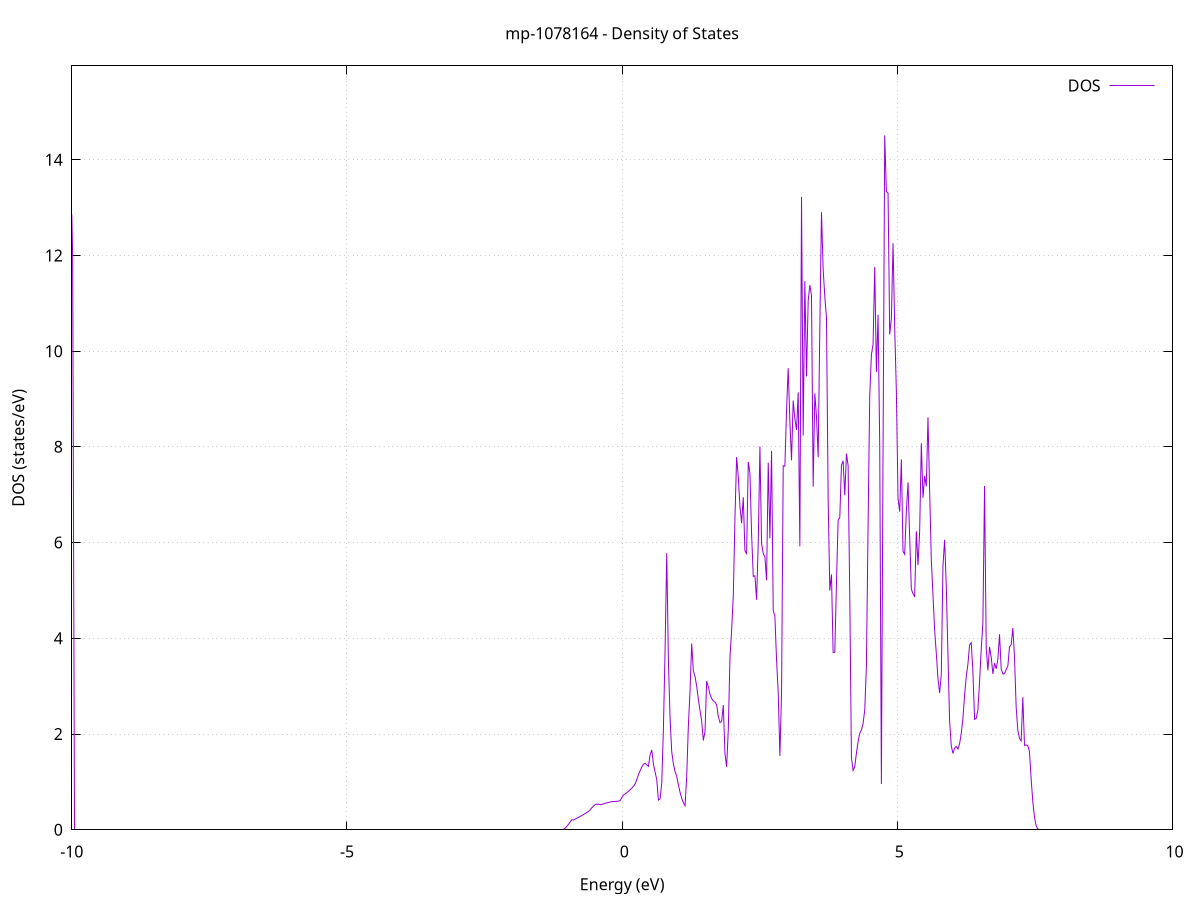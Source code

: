 set title 'mp-1078164 - Density of States'
set xlabel 'Energy (eV)'
set ylabel 'DOS (states/eV)'
set grid
set xrange [-10:10]
set yrange [0:15.960]
set xzeroaxis lt -1
set terminal png size 800,600
set output 'mp-1078164_dos_gnuplot.png'
plot '-' using 1:2 with lines title 'DOS'
-50.136500 0.000000
-50.106300 0.000000
-50.076000 0.000000
-50.045800 0.000000
-50.015500 0.000000
-49.985300 0.000000
-49.955100 0.000000
-49.924800 0.000000
-49.894600 0.000000
-49.864400 0.000000
-49.834100 0.000000
-49.803900 0.000000
-49.773700 0.000000
-49.743400 0.000000
-49.713200 0.000000
-49.683000 0.000000
-49.652700 0.000000
-49.622500 0.000000
-49.592300 0.000000
-49.562000 0.000000
-49.531800 0.000000
-49.501500 0.000000
-49.471300 0.000000
-49.441100 0.000000
-49.410800 0.000000
-49.380600 0.000000
-49.350400 0.000000
-49.320100 0.000000
-49.289900 0.000000
-49.259700 0.000000
-49.229400 0.000000
-49.199200 0.000000
-49.169000 0.000000
-49.138700 0.000000
-49.108500 0.000000
-49.078300 0.000000
-49.048000 0.000000
-49.017800 0.000000
-48.987500 0.000000
-48.957300 0.000000
-48.927100 0.000000
-48.896800 0.000000
-48.866600 0.000000
-48.836400 0.000000
-48.806100 0.000000
-48.775900 0.000000
-48.745700 0.000000
-48.715400 0.000000
-48.685200 0.000000
-48.655000 0.000000
-48.624700 0.000000
-48.594500 0.000000
-48.564200 0.000000
-48.534000 0.000000
-48.503800 0.000000
-48.473500 0.000000
-48.443300 0.000000
-48.413100 0.000000
-48.382800 0.000000
-48.352600 0.000000
-48.322400 0.000000
-48.292100 0.000000
-48.261900 0.000000
-48.231700 0.000000
-48.201400 0.000000
-48.171200 0.000000
-48.141000 0.000000
-48.110700 0.000000
-48.080500 0.000000
-48.050200 0.000000
-48.020000 0.000000
-47.989800 0.000000
-47.959500 0.000000
-47.929300 0.000000
-47.899100 0.000000
-47.868800 0.000000
-47.838600 0.000000
-47.808400 0.000000
-47.778100 0.000000
-47.747900 0.000000
-47.717700 0.000000
-47.687400 0.000000
-47.657200 0.000000
-47.627000 0.000000
-47.596700 0.000000
-47.566500 0.000000
-47.536200 0.000000
-47.506000 0.000000
-47.475800 0.000000
-47.445500 0.000000
-47.415300 0.000000
-47.385100 0.000000
-47.354800 0.000000
-47.324600 0.000000
-47.294400 0.000000
-47.264100 0.000000
-47.233900 0.000000
-47.203700 0.000000
-47.173400 0.000000
-47.143200 0.000000
-47.112900 0.000000
-47.082700 0.000000
-47.052500 0.000000
-47.022200 0.000000
-46.992000 0.000000
-46.961800 0.000000
-46.931500 0.000000
-46.901300 0.000000
-46.871100 0.000000
-46.840800 0.000000
-46.810600 0.000000
-46.780400 0.000000
-46.750100 0.000000
-46.719900 0.000000
-46.689700 0.000000
-46.659400 0.000000
-46.629200 0.000000
-46.598900 0.000000
-46.568700 0.000000
-46.538500 0.000000
-46.508200 0.000000
-46.478000 0.000000
-46.447800 0.000000
-46.417500 0.000000
-46.387300 0.000000
-46.357100 0.000000
-46.326800 0.000000
-46.296600 0.000000
-46.266400 0.000000
-46.236100 0.000000
-46.205900 0.000000
-46.175700 0.000000
-46.145400 0.000000
-46.115200 0.000000
-46.084900 0.000000
-46.054700 0.000000
-46.024500 0.000000
-45.994200 0.000000
-45.964000 0.000000
-45.933800 0.000000
-45.903500 0.000000
-45.873300 0.000000
-45.843100 0.000000
-45.812800 0.000000
-45.782600 0.000000
-45.752400 0.000000
-45.722100 0.000000
-45.691900 0.000000
-45.661700 0.000000
-45.631400 0.000000
-45.601200 0.000000
-45.570900 0.000000
-45.540700 0.000000
-45.510500 0.000000
-45.480200 0.000000
-45.450000 0.000000
-45.419800 0.000000
-45.389500 0.000000
-45.359300 0.000000
-45.329100 0.000000
-45.298800 0.000000
-45.268600 0.000000
-45.238400 0.000000
-45.208100 0.000000
-45.177900 0.000000
-45.147600 0.000000
-45.117400 0.000000
-45.087200 0.000000
-45.056900 0.000000
-45.026700 0.000000
-44.996500 0.000000
-44.966200 0.000000
-44.936000 0.000000
-44.905800 0.000000
-44.875500 0.000000
-44.845300 0.000000
-44.815100 0.000000
-44.784800 0.000000
-44.754600 0.000000
-44.724400 0.000000
-44.694100 0.000000
-44.663900 0.000000
-44.633600 0.000000
-44.603400 0.000000
-44.573200 0.000000
-44.542900 0.000000
-44.512700 0.000000
-44.482500 0.000000
-44.452200 0.000000
-44.422000 0.000000
-44.391800 0.000000
-44.361500 0.000000
-44.331300 0.000000
-44.301100 0.000000
-44.270800 0.000000
-44.240600 0.000000
-44.210400 0.000000
-44.180100 0.000000
-44.149900 0.000000
-44.119600 0.000000
-44.089400 0.000000
-44.059200 0.000000
-44.028900 0.000000
-43.998700 0.000000
-43.968500 0.000000
-43.938200 0.000000
-43.908000 0.000000
-43.877800 0.000000
-43.847500 0.000000
-43.817300 0.000000
-43.787100 0.000000
-43.756800 0.000000
-43.726600 0.000000
-43.696300 0.000000
-43.666100 0.000000
-43.635900 0.000000
-43.605600 0.000000
-43.575400 0.000000
-43.545200 0.000000
-43.514900 0.000000
-43.484700 0.000000
-43.454500 0.000000
-43.424200 0.000000
-43.394000 0.000000
-43.363800 0.000000
-43.333500 0.000000
-43.303300 0.000000
-43.273100 0.000000
-43.242800 0.000000
-43.212600 0.000000
-43.182300 0.000000
-43.152100 0.000000
-43.121900 0.000000
-43.091600 0.000000
-43.061400 0.000000
-43.031200 0.000000
-43.000900 0.000000
-42.970700 0.000000
-42.940500 0.000000
-42.910200 0.000000
-42.880000 0.000000
-42.849800 0.000000
-42.819500 0.000000
-42.789300 0.000000
-42.759100 0.000000
-42.728800 0.000000
-42.698600 0.000000
-42.668300 0.000000
-42.638100 0.000000
-42.607900 0.000000
-42.577600 0.000000
-42.547400 0.000000
-42.517200 0.000000
-42.486900 0.000000
-42.456700 0.000000
-42.426500 0.000000
-42.396200 0.000000
-42.366000 0.000000
-42.335800 0.000000
-42.305500 0.000000
-42.275300 0.000000
-42.245100 0.000000
-42.214800 0.000000
-42.184600 0.000000
-42.154300 0.000000
-42.124100 0.000000
-42.093900 0.000000
-42.063600 0.000000
-42.033400 0.000000
-42.003200 0.000000
-41.972900 0.000000
-41.942700 0.000000
-41.912500 0.000000
-41.882200 0.000000
-41.852000 0.000000
-41.821800 0.000000
-41.791500 0.000000
-41.761300 0.000000
-41.731000 0.000000
-41.700800 0.000000
-41.670600 0.000000
-41.640300 0.000000
-41.610100 0.000000
-41.579900 0.000000
-41.549600 0.000000
-41.519400 0.000000
-41.489200 0.000000
-41.458900 0.000000
-41.428700 0.000000
-41.398500 0.000000
-41.368200 0.000000
-41.338000 0.000000
-41.307800 0.000000
-41.277500 0.000000
-41.247300 0.000000
-41.217000 0.000000
-41.186800 0.000000
-41.156600 0.000000
-41.126300 0.000000
-41.096100 0.000000
-41.065900 0.000000
-41.035600 0.000000
-41.005400 0.000000
-40.975200 0.000000
-40.944900 0.000000
-40.914700 0.000000
-40.884500 0.000000
-40.854200 0.000000
-40.824000 0.000000
-40.793800 0.000000
-40.763500 0.000000
-40.733300 0.000000
-40.703000 0.000000
-40.672800 0.000000
-40.642600 0.000000
-40.612300 0.000000
-40.582100 0.000000
-40.551900 0.000000
-40.521600 0.000000
-40.491400 0.000000
-40.461200 0.000000
-40.430900 0.000000
-40.400700 0.000000
-40.370500 0.000000
-40.340200 0.000000
-40.310000 0.000000
-40.279700 0.000000
-40.249500 0.000000
-40.219300 0.000000
-40.189000 0.000000
-40.158800 0.000000
-40.128600 0.000000
-40.098300 0.000000
-40.068100 0.000000
-40.037900 0.000000
-40.007600 0.000000
-39.977400 0.000000
-39.947200 0.000000
-39.916900 0.000000
-39.886700 0.000000
-39.856500 0.000000
-39.826200 0.000000
-39.796000 0.000000
-39.765700 0.000000
-39.735500 0.000000
-39.705300 0.000000
-39.675000 0.000000
-39.644800 0.000000
-39.614600 0.000000
-39.584300 0.000000
-39.554100 0.000000
-39.523900 0.000000
-39.493600 0.000000
-39.463400 0.000000
-39.433200 0.000000
-39.402900 0.000000
-39.372700 0.000000
-39.342500 0.000000
-39.312200 0.000000
-39.282000 0.000000
-39.251700 0.000000
-39.221500 0.000000
-39.191300 0.000000
-39.161000 0.000000
-39.130800 0.000000
-39.100600 0.000000
-39.070300 0.000000
-39.040100 0.000000
-39.009900 0.000000
-38.979600 0.000000
-38.949400 0.000000
-38.919200 0.000000
-38.888900 0.000000
-38.858700 0.000000
-38.828400 0.000000
-38.798200 0.000000
-38.768000 0.000000
-38.737700 0.000000
-38.707500 0.000000
-38.677300 0.000000
-38.647000 0.000000
-38.616800 0.000000
-38.586600 0.000000
-38.556300 0.000000
-38.526100 0.000000
-38.495900 0.000000
-38.465600 0.000000
-38.435400 0.000000
-38.405200 0.000000
-38.374900 0.000000
-38.344700 0.000000
-38.314400 0.000000
-38.284200 0.000000
-38.254000 0.000000
-38.223700 0.000000
-38.193500 0.000000
-38.163300 0.000000
-38.133000 0.000000
-38.102800 0.000000
-38.072600 0.000000
-38.042300 0.000000
-38.012100 0.000000
-37.981900 0.000000
-37.951600 0.000000
-37.921400 0.000000
-37.891200 0.000000
-37.860900 0.000000
-37.830700 0.000000
-37.800400 0.000000
-37.770200 0.000000
-37.740000 0.000000
-37.709700 0.000000
-37.679500 0.000000
-37.649300 0.000000
-37.619000 0.000000
-37.588800 0.000000
-37.558600 0.000000
-37.528300 0.000000
-37.498100 0.000000
-37.467900 0.000000
-37.437600 0.000000
-37.407400 0.000000
-37.377200 0.000000
-37.346900 0.000000
-37.316700 0.000000
-37.286400 0.000000
-37.256200 0.000000
-37.226000 0.000000
-37.195700 0.000000
-37.165500 0.000000
-37.135300 0.000000
-37.105000 0.000000
-37.074800 0.000000
-37.044600 0.000000
-37.014300 0.000000
-36.984100 0.000000
-36.953900 0.000000
-36.923600 0.000000
-36.893400 0.000000
-36.863100 0.000000
-36.832900 0.000000
-36.802700 0.000000
-36.772400 0.000000
-36.742200 0.000000
-36.712000 0.000000
-36.681700 0.000000
-36.651500 0.000000
-36.621300 0.000000
-36.591000 0.000000
-36.560800 0.000000
-36.530600 0.000000
-36.500300 0.000000
-36.470100 0.000000
-36.439900 0.000000
-36.409600 0.000000
-36.379400 0.000000
-36.349100 0.000000
-36.318900 0.000000
-36.288700 0.000000
-36.258400 0.000000
-36.228200 0.000000
-36.198000 0.000000
-36.167700 0.000000
-36.137500 0.000000
-36.107300 0.000000
-36.077000 0.000000
-36.046800 0.000000
-36.016600 0.000000
-35.986300 0.000000
-35.956100 0.000000
-35.925900 0.000000
-35.895600 0.000000
-35.865400 0.000000
-35.835100 0.000000
-35.804900 0.000000
-35.774700 0.000000
-35.744400 0.000000
-35.714200 0.000000
-35.684000 0.000000
-35.653700 0.000000
-35.623500 0.000000
-35.593300 0.000000
-35.563000 0.000000
-35.532800 0.000000
-35.502600 0.000000
-35.472300 0.000000
-35.442100 0.000000
-35.411800 0.000000
-35.381600 0.000000
-35.351400 0.000000
-35.321100 0.000000
-35.290900 0.000000
-35.260700 0.000000
-35.230400 0.000000
-35.200200 0.000000
-35.170000 0.000000
-35.139700 0.000000
-35.109500 0.000000
-35.079300 0.000000
-35.049000 0.000000
-35.018800 0.000000
-34.988600 0.000000
-34.958300 0.000000
-34.928100 0.000000
-34.897800 0.000000
-34.867600 0.000000
-34.837400 0.000000
-34.807100 0.000000
-34.776900 0.000000
-34.746700 0.000000
-34.716400 0.000000
-34.686200 0.000000
-34.656000 0.000000
-34.625700 0.000000
-34.595500 0.000000
-34.565300 0.000000
-34.535000 0.000000
-34.504800 0.000000
-34.474600 0.000000
-34.444300 0.000000
-34.414100 0.000000
-34.383800 0.000000
-34.353600 0.000000
-34.323400 0.000000
-34.293100 0.000000
-34.262900 0.000000
-34.232700 0.000000
-34.202400 0.000000
-34.172200 0.000000
-34.142000 0.000000
-34.111700 0.000000
-34.081500 0.000000
-34.051300 0.000000
-34.021000 0.000000
-33.990800 0.000000
-33.960600 0.000000
-33.930300 0.000000
-33.900100 0.000000
-33.869800 0.000000
-33.839600 0.000000
-33.809400 0.000000
-33.779100 0.000000
-33.748900 0.000000
-33.718700 0.000000
-33.688400 0.000000
-33.658200 0.000000
-33.628000 0.000000
-33.597700 0.000000
-33.567500 0.000000
-33.537300 0.000000
-33.507000 0.000000
-33.476800 0.000000
-33.446500 0.000000
-33.416300 0.000000
-33.386100 0.000000
-33.355800 0.000000
-33.325600 0.000000
-33.295400 0.000000
-33.265100 0.000000
-33.234900 0.000000
-33.204700 0.000000
-33.174400 0.000000
-33.144200 0.000000
-33.114000 0.000000
-33.083700 0.000000
-33.053500 0.000000
-33.023300 0.000000
-32.993000 0.000000
-32.962800 0.000000
-32.932500 0.000000
-32.902300 0.000000
-32.872100 0.000000
-32.841800 0.000000
-32.811600 0.000000
-32.781400 0.000000
-32.751100 0.000000
-32.720900 0.000000
-32.690700 0.000000
-32.660400 0.000000
-32.630200 0.000000
-32.600000 0.000000
-32.569700 0.000000
-32.539500 0.000000
-32.509300 0.000000
-32.479000 0.000000
-32.448800 0.000000
-32.418500 0.000000
-32.388300 0.000000
-32.358100 0.000000
-32.327800 0.000000
-32.297600 0.000000
-32.267400 0.000000
-32.237100 0.000000
-32.206900 0.000000
-32.176700 0.000000
-32.146400 0.000000
-32.116200 0.000000
-32.086000 0.000000
-32.055700 0.000000
-32.025500 0.000000
-31.995200 0.000000
-31.965000 0.000000
-31.934800 0.000000
-31.904500 0.000000
-31.874300 0.000000
-31.844100 0.000000
-31.813800 0.000000
-31.783600 0.000000
-31.753400 0.000000
-31.723100 0.000000
-31.692900 0.000000
-31.662700 0.000000
-31.632400 0.000000
-31.602200 0.000000
-31.572000 0.000000
-31.541700 0.000000
-31.511500 0.000000
-31.481200 0.000000
-31.451000 0.000000
-31.420800 0.000000
-31.390500 0.000000
-31.360300 0.000000
-31.330100 0.000000
-31.299800 0.000000
-31.269600 0.000000
-31.239400 0.000000
-31.209100 0.000000
-31.178900 0.000000
-31.148700 0.000000
-31.118400 0.000000
-31.088200 0.000000
-31.058000 0.000000
-31.027700 0.000000
-30.997500 0.000000
-30.967200 0.000000
-30.937000 0.000000
-30.906800 0.000000
-30.876500 0.000000
-30.846300 0.000000
-30.816100 0.000000
-30.785800 0.000000
-30.755600 0.000000
-30.725400 0.000000
-30.695100 0.000000
-30.664900 0.000000
-30.634700 0.000000
-30.604400 0.000000
-30.574200 0.000000
-30.544000 0.000000
-30.513700 0.000000
-30.483500 0.000000
-30.453200 0.000000
-30.423000 0.000000
-30.392800 0.000000
-30.362500 0.000000
-30.332300 0.000000
-30.302100 0.000000
-30.271800 0.000000
-30.241600 0.000000
-30.211400 0.000000
-30.181100 0.000000
-30.150900 0.000000
-30.120700 0.000000
-30.090400 0.000000
-30.060200 0.000000
-30.029900 0.000000
-29.999700 0.000000
-29.969500 0.000000
-29.939200 0.000000
-29.909000 0.000000
-29.878800 0.000000
-29.848500 0.000000
-29.818300 0.000000
-29.788100 0.000000
-29.757800 0.000000
-29.727600 0.000000
-29.697400 0.000000
-29.667100 0.000000
-29.636900 0.000000
-29.606700 0.000000
-29.576400 0.000000
-29.546200 0.000000
-29.515900 0.000000
-29.485700 0.000000
-29.455500 0.000000
-29.425200 0.000000
-29.395000 0.000000
-29.364800 0.000000
-29.334500 0.000000
-29.304300 0.000000
-29.274100 0.000000
-29.243800 0.000000
-29.213600 0.000000
-29.183400 0.000000
-29.153100 0.000000
-29.122900 0.000000
-29.092700 0.000000
-29.062400 0.000000
-29.032200 0.000000
-29.001900 0.000000
-28.971700 0.000000
-28.941500 0.000000
-28.911200 0.000000
-28.881000 0.000000
-28.850800 0.000000
-28.820500 0.000000
-28.790300 0.000000
-28.760100 0.000000
-28.729800 0.000000
-28.699600 0.000000
-28.669400 0.000000
-28.639100 0.000000
-28.608900 0.000000
-28.578600 0.000000
-28.548400 0.000000
-28.518200 0.000000
-28.487900 0.000000
-28.457700 0.000000
-28.427500 0.000000
-28.397200 0.000000
-28.367000 0.000000
-28.336800 0.000000
-28.306500 0.000000
-28.276300 0.000000
-28.246100 0.000000
-28.215800 0.000000
-28.185600 0.000000
-28.155400 0.000000
-28.125100 0.000000
-28.094900 0.000000
-28.064600 0.000000
-28.034400 0.000000
-28.004200 0.000000
-27.973900 0.000000
-27.943700 0.000000
-27.913500 0.000000
-27.883200 0.000000
-27.853000 0.000000
-27.822800 0.000000
-27.792500 0.000000
-27.762300 0.000000
-27.732100 0.000000
-27.701800 0.000000
-27.671600 0.000000
-27.641400 0.000000
-27.611100 0.000000
-27.580900 0.000000
-27.550600 0.000000
-27.520400 0.000000
-27.490200 0.000000
-27.459900 0.000000
-27.429700 0.000000
-27.399500 0.000000
-27.369200 0.000000
-27.339000 0.000000
-27.308800 0.000000
-27.278500 0.000000
-27.248300 0.000000
-27.218100 0.000000
-27.187800 0.000000
-27.157600 0.000000
-27.127400 0.000000
-27.097100 0.000000
-27.066900 0.000000
-27.036600 0.000000
-27.006400 0.000000
-26.976200 0.000000
-26.945900 0.000000
-26.915700 0.000000
-26.885500 0.000000
-26.855200 0.000000
-26.825000 0.000000
-26.794800 0.000000
-26.764500 0.000000
-26.734300 0.000000
-26.704100 0.000000
-26.673800 0.000000
-26.643600 0.000000
-26.613300 0.000000
-26.583100 0.000000
-26.552900 0.000000
-26.522600 0.000000
-26.492400 0.000000
-26.462200 0.000000
-26.431900 0.000000
-26.401700 0.000000
-26.371500 0.000000
-26.341200 0.000000
-26.311000 0.000000
-26.280800 0.000000
-26.250500 0.000000
-26.220300 0.000000
-26.190100 0.000000
-26.159800 0.000000
-26.129600 0.000000
-26.099300 243.015300
-26.069100 198.240200
-26.038900 0.000000
-26.008600 35.234100
-25.978400 0.000000
-25.948200 0.000000
-25.917900 0.000000
-25.887700 0.000000
-25.857500 0.000000
-25.827200 0.000000
-25.797000 0.000000
-25.766800 0.000000
-25.736500 0.000000
-25.706300 0.000000
-25.676100 0.000000
-25.645800 0.000000
-25.615600 0.000000
-25.585300 0.000000
-25.555100 0.000000
-25.524900 0.000000
-25.494600 0.000000
-25.464400 0.000000
-25.434200 0.000000
-25.403900 0.000000
-25.373700 0.000000
-25.343500 0.000000
-25.313200 0.000000
-25.283000 0.000000
-25.252800 0.000000
-25.222500 0.000000
-25.192300 0.000000
-25.162000 0.000000
-25.131800 0.000000
-25.101600 0.000000
-25.071300 0.000000
-25.041100 0.000000
-25.010900 0.000000
-24.980600 32.579800
-24.950400 0.000000
-24.920200 27.462200
-24.889900 0.000000
-24.859700 0.000000
-24.829500 0.000000
-24.799200 0.000000
-24.769000 0.000000
-24.738800 0.000000
-24.708500 0.000000
-24.678300 0.000000
-24.648000 0.000000
-24.617800 0.000000
-24.587600 0.000000
-24.557300 0.000000
-24.527100 0.000000
-24.496900 0.000000
-24.466600 0.000000
-24.436400 0.000000
-24.406200 0.000000
-24.375900 0.000000
-24.345700 0.000000
-24.315500 0.000000
-24.285200 0.000000
-24.255000 0.000000
-24.224800 0.000000
-24.194500 0.000000
-24.164300 0.000000
-24.134000 0.000000
-24.103800 0.000000
-24.073600 0.000000
-24.043300 0.000000
-24.013100 0.000000
-23.982900 0.000000
-23.952600 0.000000
-23.922400 0.000000
-23.892200 0.000000
-23.861900 0.000000
-23.831700 0.000000
-23.801500 0.000000
-23.771200 0.000000
-23.741000 0.000000
-23.710700 0.000000
-23.680500 0.000000
-23.650300 0.000000
-23.620000 0.000000
-23.589800 0.000000
-23.559600 0.000000
-23.529300 0.000000
-23.499100 0.000000
-23.468900 0.000000
-23.438600 0.000000
-23.408400 0.000000
-23.378200 0.000000
-23.347900 0.000000
-23.317700 0.000000
-23.287500 0.000000
-23.257200 0.000000
-23.227000 0.000000
-23.196700 0.000000
-23.166500 0.000000
-23.136300 0.000000
-23.106000 0.000000
-23.075800 0.000000
-23.045600 0.000000
-23.015300 0.000000
-22.985100 0.000000
-22.954900 0.000000
-22.924600 0.000000
-22.894400 0.000000
-22.864200 0.000000
-22.833900 0.000000
-22.803700 0.000000
-22.773500 0.000000
-22.743200 0.000000
-22.713000 0.000000
-22.682700 0.000000
-22.652500 0.000000
-22.622300 0.000000
-22.592000 0.000000
-22.561800 0.000000
-22.531600 0.000000
-22.501300 0.000000
-22.471100 0.000000
-22.440900 0.000000
-22.410600 0.000000
-22.380400 0.000000
-22.350200 0.000000
-22.319900 0.000000
-22.289700 0.000000
-22.259500 0.000000
-22.229200 0.000000
-22.199000 0.000000
-22.168700 0.000000
-22.138500 0.000000
-22.108300 0.000000
-22.078000 0.000000
-22.047800 0.000000
-22.017600 0.000000
-21.987300 0.000000
-21.957100 0.000000
-21.926900 0.000000
-21.896600 0.000000
-21.866400 0.000000
-21.836200 0.000000
-21.805900 0.000000
-21.775700 0.000000
-21.745400 0.000000
-21.715200 0.000000
-21.685000 0.000000
-21.654700 0.000000
-21.624500 0.000000
-21.594300 0.000000
-21.564000 0.000000
-21.533800 0.000000
-21.503600 0.000000
-21.473300 0.000000
-21.443100 0.000000
-21.412900 0.000000
-21.382600 0.000000
-21.352400 0.000000
-21.322200 0.000000
-21.291900 0.000000
-21.261700 0.000000
-21.231400 0.000000
-21.201200 0.000000
-21.171000 0.000000
-21.140700 0.000000
-21.110500 0.000000
-21.080300 0.000000
-21.050000 0.000000
-21.019800 0.000000
-20.989600 0.000000
-20.959300 0.000000
-20.929100 0.000000
-20.898900 0.000000
-20.868600 0.000000
-20.838400 0.000000
-20.808200 0.000000
-20.777900 0.000000
-20.747700 0.000000
-20.717400 0.000000
-20.687200 0.000000
-20.657000 0.000000
-20.626700 0.000000
-20.596500 0.000000
-20.566300 0.000000
-20.536000 0.000000
-20.505800 0.000000
-20.475600 0.000000
-20.445300 0.000000
-20.415100 0.000000
-20.384900 0.000000
-20.354600 0.000000
-20.324400 0.000000
-20.294100 0.000000
-20.263900 0.000000
-20.233700 0.000000
-20.203400 0.000000
-20.173200 0.000000
-20.143000 0.000000
-20.112700 0.000000
-20.082500 0.000000
-20.052300 0.000000
-20.022000 0.000000
-19.991800 0.000000
-19.961600 0.000000
-19.931300 0.000000
-19.901100 0.000000
-19.870900 0.000000
-19.840600 0.000000
-19.810400 0.000000
-19.780100 0.000000
-19.749900 0.000000
-19.719700 0.000000
-19.689400 0.000000
-19.659200 0.000000
-19.629000 0.000000
-19.598700 0.000000
-19.568500 0.000000
-19.538300 0.000000
-19.508000 0.000000
-19.477800 0.000000
-19.447600 0.000000
-19.417300 0.000000
-19.387100 0.000000
-19.356900 0.000000
-19.326600 0.000000
-19.296400 0.000000
-19.266100 0.000000
-19.235900 0.000000
-19.205700 0.000000
-19.175400 0.000000
-19.145200 0.000000
-19.115000 0.000000
-19.084700 0.000000
-19.054500 0.000000
-19.024300 0.000000
-18.994000 0.000000
-18.963800 0.000000
-18.933600 0.000000
-18.903300 0.000000
-18.873100 0.000000
-18.842900 0.000000
-18.812600 0.000000
-18.782400 0.000000
-18.752100 0.000000
-18.721900 0.000000
-18.691700 0.000000
-18.661400 0.000000
-18.631200 0.000000
-18.601000 0.000000
-18.570700 0.000000
-18.540500 0.000000
-18.510300 0.000000
-18.480000 0.000000
-18.449800 0.000000
-18.419600 0.000000
-18.389300 0.000000
-18.359100 0.000000
-18.328800 0.000000
-18.298600 0.000000
-18.268400 0.000000
-18.238100 0.000000
-18.207900 0.000000
-18.177700 0.000000
-18.147400 0.000000
-18.117200 0.000000
-18.087000 0.000000
-18.056700 0.000000
-18.026500 0.000000
-17.996300 0.000000
-17.966000 0.000000
-17.935800 0.000000
-17.905600 0.000000
-17.875300 0.000000
-17.845100 0.000000
-17.814800 0.000000
-17.784600 0.000000
-17.754400 0.000000
-17.724100 0.000000
-17.693900 0.000000
-17.663700 0.000000
-17.633400 0.000000
-17.603200 0.000000
-17.573000 0.000000
-17.542700 0.000000
-17.512500 0.000000
-17.482300 0.000000
-17.452000 0.000000
-17.421800 0.000000
-17.391600 0.000000
-17.361300 0.000000
-17.331100 0.000000
-17.300800 0.000000
-17.270600 0.000000
-17.240400 0.000000
-17.210100 0.000000
-17.179900 0.000000
-17.149700 0.000000
-17.119400 0.000000
-17.089200 0.000000
-17.059000 0.000000
-17.028700 0.000000
-16.998500 0.000000
-16.968300 0.000000
-16.938000 0.000000
-16.907800 0.000000
-16.877500 0.000000
-16.847300 0.000000
-16.817100 0.000000
-16.786800 0.000000
-16.756600 0.000000
-16.726400 0.000000
-16.696100 0.000000
-16.665900 0.000000
-16.635700 0.000000
-16.605400 0.000000
-16.575200 0.000000
-16.545000 0.000000
-16.514700 0.000000
-16.484500 0.000000
-16.454300 0.000000
-16.424000 0.000000
-16.393800 0.000000
-16.363500 0.000000
-16.333300 0.000000
-16.303100 0.000000
-16.272800 0.000000
-16.242600 0.000000
-16.212400 0.000000
-16.182100 0.000000
-16.151900 0.000000
-16.121700 0.000000
-16.091400 0.000000
-16.061200 0.000000
-16.031000 0.000000
-16.000700 0.000000
-15.970500 0.000000
-15.940300 0.000000
-15.910000 0.000000
-15.879800 0.000000
-15.849500 0.000000
-15.819300 0.000000
-15.789100 0.000000
-15.758800 0.000000
-15.728600 0.000000
-15.698400 0.000000
-15.668100 0.000000
-15.637900 0.000000
-15.607700 0.000000
-15.577400 0.000000
-15.547200 0.000000
-15.517000 0.000000
-15.486700 0.000000
-15.456500 0.000000
-15.426300 0.000000
-15.396000 0.000000
-15.365800 0.000000
-15.335500 0.000000
-15.305300 0.000000
-15.275100 0.000000
-15.244800 0.000000
-15.214600 0.000000
-15.184400 0.000000
-15.154100 0.000000
-15.123900 0.000000
-15.093700 0.000000
-15.063400 0.000000
-15.033200 0.000000
-15.003000 0.000000
-14.972700 0.000000
-14.942500 0.000000
-14.912200 0.000000
-14.882000 0.000000
-14.851800 0.000000
-14.821500 0.000000
-14.791300 0.000000
-14.761100 0.000000
-14.730800 0.000000
-14.700600 0.000000
-14.670400 0.000000
-14.640100 0.000000
-14.609900 0.000000
-14.579700 0.000000
-14.549400 0.000000
-14.519200 0.000000
-14.489000 0.000000
-14.458700 0.000000
-14.428500 0.000000
-14.398200 0.000000
-14.368000 0.000000
-14.337800 0.000000
-14.307500 0.000000
-14.277300 0.000000
-14.247100 0.000000
-14.216800 0.000000
-14.186600 0.000000
-14.156400 0.000000
-14.126100 0.000000
-14.095900 0.000000
-14.065700 0.000000
-14.035400 0.000000
-14.005200 0.000000
-13.975000 0.000000
-13.944700 0.000000
-13.914500 0.000000
-13.884200 0.000000
-13.854000 0.000000
-13.823800 0.000000
-13.793500 0.000000
-13.763300 0.000000
-13.733100 0.000000
-13.702800 0.000000
-13.672600 0.000000
-13.642400 0.000000
-13.612100 0.000000
-13.581900 0.000000
-13.551700 0.000000
-13.521400 0.000000
-13.491200 0.000000
-13.460900 0.000000
-13.430700 0.000000
-13.400500 0.000000
-13.370200 0.000000
-13.340000 0.000000
-13.309800 0.000000
-13.279500 0.000000
-13.249300 0.000000
-13.219100 0.000000
-13.188800 0.000000
-13.158600 0.000000
-13.128400 0.000000
-13.098100 0.000000
-13.067900 0.000000
-13.037700 0.000000
-13.007400 0.000000
-12.977200 0.000000
-12.946900 0.000000
-12.916700 0.000000
-12.886500 0.000000
-12.856200 0.000000
-12.826000 0.000000
-12.795800 0.000000
-12.765500 0.000000
-12.735300 0.000000
-12.705100 0.000000
-12.674800 0.000000
-12.644600 0.000000
-12.614400 0.000000
-12.584100 0.000000
-12.553900 0.000000
-12.523700 0.000000
-12.493400 0.000000
-12.463200 0.000000
-12.432900 0.000000
-12.402700 0.000000
-12.372500 0.000000
-12.342200 0.000000
-12.312000 0.000000
-12.281800 0.000000
-12.251500 0.000000
-12.221300 0.000000
-12.191100 0.000000
-12.160800 0.000000
-12.130600 0.000000
-12.100400 0.000000
-12.070100 0.000000
-12.039900 0.000000
-12.009700 0.000000
-11.979400 0.000000
-11.949200 0.000000
-11.918900 0.000000
-11.888700 0.000000
-11.858500 0.000000
-11.828200 0.000000
-11.798000 0.000000
-11.767800 0.000000
-11.737500 0.000000
-11.707300 0.000000
-11.677100 0.000000
-11.646800 0.000000
-11.616600 0.000000
-11.586400 0.000000
-11.556100 0.000000
-11.525900 0.000000
-11.495600 0.000000
-11.465400 0.000000
-11.435200 0.000000
-11.404900 0.000000
-11.374700 0.000000
-11.344500 0.000000
-11.314200 0.000000
-11.284000 0.000000
-11.253800 0.000000
-11.223500 0.000000
-11.193300 0.000000
-11.163100 0.000000
-11.132800 0.000000
-11.102600 0.000000
-11.072400 0.000000
-11.042100 0.000000
-11.011900 0.000000
-10.981600 0.000000
-10.951400 0.000000
-10.921200 0.000000
-10.890900 0.000000
-10.860700 0.000000
-10.830500 0.000000
-10.800200 0.000000
-10.770000 0.000000
-10.739800 3.629300
-10.709500 11.654000
-10.679300 12.768900
-10.649100 2.111700
-10.618800 0.000000
-10.588600 1.981400
-10.558400 14.589500
-10.528100 29.522300
-10.497900 18.198700
-10.467600 5.593500
-10.437400 12.386900
-10.407200 11.615400
-10.376900 5.850400
-10.346700 0.545400
-10.316500 12.921700
-10.286200 18.059000
-10.256000 9.437400
-10.225800 19.713800
-10.195500 1.908800
-10.165300 14.728200
-10.135100 28.896300
-10.104800 24.581000
-10.074600 0.166000
-10.044300 2.849800
-10.014100 13.639700
-9.983900 11.973600
-9.953600 0.000000
-9.923400 0.000000
-9.893200 0.000000
-9.862900 0.000000
-9.832700 0.000000
-9.802500 0.000000
-9.772200 0.000000
-9.742000 0.000000
-9.711800 0.000000
-9.681500 0.000000
-9.651300 0.000000
-9.621100 0.000000
-9.590800 0.000000
-9.560600 0.000000
-9.530300 0.000000
-9.500100 0.000000
-9.469900 0.000000
-9.439600 0.000000
-9.409400 0.000000
-9.379200 0.000000
-9.348900 0.000000
-9.318700 0.000000
-9.288500 0.000000
-9.258200 0.000000
-9.228000 0.000000
-9.197800 0.000000
-9.167500 0.000000
-9.137300 0.000000
-9.107100 0.000000
-9.076800 0.000000
-9.046600 0.000000
-9.016300 0.000000
-8.986100 0.000000
-8.955900 0.000000
-8.925600 0.000000
-8.895400 0.000000
-8.865200 0.000000
-8.834900 0.000000
-8.804700 0.000000
-8.774500 0.000000
-8.744200 0.000000
-8.714000 0.000000
-8.683800 0.000000
-8.653500 0.000000
-8.623300 0.000000
-8.593100 0.000000
-8.562800 0.000000
-8.532600 0.000000
-8.502300 0.000000
-8.472100 0.000000
-8.441900 0.000000
-8.411600 0.000000
-8.381400 0.000000
-8.351200 0.000000
-8.320900 0.000000
-8.290700 0.000000
-8.260500 0.000000
-8.230200 0.000000
-8.200000 0.000000
-8.169800 0.000000
-8.139500 0.000000
-8.109300 0.000000
-8.079000 0.000000
-8.048800 0.000000
-8.018600 0.000000
-7.988300 0.000000
-7.958100 0.000000
-7.927900 0.000000
-7.897600 0.000000
-7.867400 0.000000
-7.837200 0.000000
-7.806900 0.000000
-7.776700 0.000000
-7.746500 0.000000
-7.716200 0.000000
-7.686000 0.000000
-7.655800 0.000000
-7.625500 0.000000
-7.595300 0.000000
-7.565000 0.000000
-7.534800 0.000000
-7.504600 0.000000
-7.474300 0.000000
-7.444100 0.000000
-7.413900 0.000000
-7.383600 0.000000
-7.353400 0.000000
-7.323200 0.000000
-7.292900 0.000000
-7.262700 0.000000
-7.232500 0.000000
-7.202200 0.000000
-7.172000 0.000000
-7.141800 0.000000
-7.111500 0.000000
-7.081300 0.000000
-7.051000 0.000000
-7.020800 0.000000
-6.990600 0.000000
-6.960300 0.000000
-6.930100 0.000000
-6.899900 0.000000
-6.869600 0.000000
-6.839400 0.000000
-6.809200 0.000000
-6.778900 0.000000
-6.748700 0.000000
-6.718500 0.000000
-6.688200 0.000000
-6.658000 0.000000
-6.627700 0.000000
-6.597500 0.000000
-6.567300 0.000000
-6.537000 0.000000
-6.506800 0.000000
-6.476600 0.000000
-6.446300 0.000000
-6.416100 0.000000
-6.385900 0.000000
-6.355600 0.000000
-6.325400 0.000000
-6.295200 0.000000
-6.264900 0.000000
-6.234700 0.000000
-6.204500 0.000000
-6.174200 0.000000
-6.144000 0.000000
-6.113700 0.000000
-6.083500 0.000000
-6.053300 0.000000
-6.023000 0.000000
-5.992800 0.000000
-5.962600 0.000000
-5.932300 0.000000
-5.902100 0.000000
-5.871900 0.000000
-5.841600 0.000000
-5.811400 0.000000
-5.781200 0.000000
-5.750900 0.000000
-5.720700 0.000000
-5.690500 0.000000
-5.660200 0.000000
-5.630000 0.000000
-5.599700 0.000000
-5.569500 0.000000
-5.539300 0.000000
-5.509000 0.000000
-5.478800 0.000000
-5.448600 0.000000
-5.418300 0.000000
-5.388100 0.000000
-5.357900 0.000000
-5.327600 0.000000
-5.297400 0.000000
-5.267200 0.000000
-5.236900 0.000000
-5.206700 0.000000
-5.176400 0.000000
-5.146200 0.000000
-5.116000 0.000000
-5.085700 0.000000
-5.055500 0.000000
-5.025300 0.000000
-4.995000 0.000000
-4.964800 0.000000
-4.934600 0.000000
-4.904300 0.000000
-4.874100 0.000000
-4.843900 0.000000
-4.813600 0.000000
-4.783400 0.000000
-4.753200 0.000000
-4.722900 0.000000
-4.692700 0.000000
-4.662400 0.000000
-4.632200 0.000000
-4.602000 0.000000
-4.571700 0.000000
-4.541500 0.000000
-4.511300 0.000000
-4.481000 0.000000
-4.450800 0.000000
-4.420600 0.000000
-4.390300 0.000000
-4.360100 0.000000
-4.329900 0.000000
-4.299600 0.000000
-4.269400 0.000000
-4.239200 0.000000
-4.208900 0.000000
-4.178700 0.000000
-4.148400 0.000000
-4.118200 0.000000
-4.088000 0.000000
-4.057700 0.000000
-4.027500 0.000000
-3.997300 0.000000
-3.967000 0.000000
-3.936800 0.000000
-3.906600 0.000000
-3.876300 0.000000
-3.846100 0.000000
-3.815900 0.000000
-3.785600 0.000000
-3.755400 0.000000
-3.725200 0.000000
-3.694900 0.000000
-3.664700 0.000000
-3.634400 0.000000
-3.604200 0.000000
-3.574000 0.000000
-3.543700 0.000000
-3.513500 0.000000
-3.483300 0.000000
-3.453000 0.000000
-3.422800 0.000000
-3.392600 0.000000
-3.362300 0.000000
-3.332100 0.000000
-3.301900 0.000000
-3.271600 0.000000
-3.241400 0.000000
-3.211100 0.000000
-3.180900 0.000000
-3.150700 0.000000
-3.120400 0.000000
-3.090200 0.000000
-3.060000 0.000000
-3.029700 0.000000
-2.999500 0.000000
-2.969300 0.000000
-2.939000 0.000000
-2.908800 0.000000
-2.878600 0.000000
-2.848300 0.000000
-2.818100 0.000000
-2.787900 0.000000
-2.757600 0.000000
-2.727400 0.000000
-2.697100 0.000000
-2.666900 0.000000
-2.636700 0.000000
-2.606400 0.000000
-2.576200 0.000000
-2.546000 0.000000
-2.515700 0.000000
-2.485500 0.000000
-2.455300 0.000000
-2.425000 0.000000
-2.394800 0.000000
-2.364600 0.000000
-2.334300 0.000000
-2.304100 0.000000
-2.273900 0.000000
-2.243600 0.000000
-2.213400 0.000000
-2.183100 0.000000
-2.152900 0.000000
-2.122700 0.000000
-2.092400 0.000000
-2.062200 0.000000
-2.032000 0.000000
-2.001700 0.000000
-1.971500 0.000000
-1.941300 0.000000
-1.911000 0.000000
-1.880800 0.000000
-1.850600 0.000000
-1.820300 0.000000
-1.790100 0.000000
-1.759800 0.000000
-1.729600 0.000000
-1.699400 0.000000
-1.669100 0.000000
-1.638900 0.000000
-1.608700 0.000000
-1.578400 0.000000
-1.548200 0.000000
-1.518000 0.000000
-1.487700 0.000000
-1.457500 0.000000
-1.427300 0.000000
-1.397000 0.000000
-1.366800 0.000000
-1.336600 0.000000
-1.306300 0.000000
-1.276100 0.000000
-1.245800 0.000000
-1.215600 0.000000
-1.185400 0.000000
-1.155100 0.000000
-1.124900 0.000000
-1.094700 0.000000
-1.064400 0.007100
-1.034200 0.032500
-1.004000 0.072400
-0.973700 0.116000
-0.943500 0.163000
-0.913300 0.213300
-0.883000 0.204400
-0.852800 0.223600
-0.822600 0.243200
-0.792300 0.259500
-0.762100 0.277600
-0.731800 0.297900
-0.701600 0.318900
-0.671400 0.340400
-0.641100 0.362300
-0.610900 0.384800
-0.580700 0.414200
-0.550400 0.459700
-0.520200 0.496500
-0.490000 0.522400
-0.459700 0.535400
-0.429500 0.535500
-0.399300 0.523700
-0.369000 0.530900
-0.338800 0.541800
-0.308600 0.552200
-0.278300 0.562000
-0.248100 0.571200
-0.217800 0.580000
-0.187600 0.587700
-0.157400 0.590200
-0.127100 0.592000
-0.096900 0.594600
-0.066700 0.600000
-0.036400 0.608300
-0.006200 0.674000
0.024000 0.728000
0.054300 0.747500
0.084500 0.775400
0.114700 0.805100
0.145000 0.836700
0.175200 0.870300
0.205500 0.906700
0.235700 0.957000
0.265900 1.051400
0.296200 1.152000
0.326400 1.234000
0.356600 1.311000
0.386900 1.369700
0.417100 1.389800
0.447300 1.356200
0.477600 1.324400
0.507800 1.565800
0.538000 1.668800
0.568300 1.373800
0.598500 1.206500
0.628700 1.046700
0.659000 0.621000
0.689200 0.647800
0.719500 0.974300
0.749700 2.108200
0.779900 3.744900
0.810200 5.779000
0.840400 3.528800
0.870600 2.333700
0.900900 1.626500
0.931100 1.377000
0.961300 1.219500
0.991600 1.114600
1.021800 0.940100
1.052000 0.782600
1.082300 0.657600
1.112500 0.567300
1.142700 0.502600
1.173000 1.109700
1.203200 2.172200
1.233500 2.904100
1.263700 3.892300
1.293900 3.320600
1.324200 3.203700
1.354400 2.998600
1.384600 2.728200
1.414900 2.490200
1.445100 2.271200
1.475300 1.865300
1.505600 2.055200
1.535800 3.106600
1.566000 2.987000
1.596300 2.827200
1.626500 2.744800
1.656800 2.690200
1.687000 2.666400
1.717200 2.608000
1.747500 2.363500
1.777700 2.241100
1.807900 2.262500
1.838200 2.605800
1.868400 1.585500
1.898600 1.316300
1.928900 2.096800
1.959100 3.594600
1.989300 4.170500
2.019600 4.886000
2.049800 6.511900
2.080000 7.786600
2.110300 7.374500
2.140500 6.759000
2.170800 6.408100
2.201000 6.946200
2.231200 5.825800
2.261500 5.771600
2.291700 7.685500
2.321900 7.450000
2.352200 6.175000
2.382400 5.295500
2.412600 5.306000
2.442900 4.807000
2.473100 5.996700
2.503300 8.006600
2.533600 5.976800
2.563800 5.773600
2.594000 5.697600
2.624300 5.210900
2.654500 7.670100
2.684800 6.091500
2.715000 7.914700
2.745200 4.584200
2.775500 4.457900
2.805700 3.549300
2.835900 2.874500
2.866200 1.542600
2.896400 2.861500
2.926600 7.604300
2.956900 7.595000
2.987100 8.755600
3.017300 9.644800
3.047600 8.529100
3.077800 7.720200
3.108000 8.968500
3.138300 8.590600
3.168500 8.353000
3.198800 9.139200
3.229000 5.921300
3.259200 13.223800
3.289500 8.235800
3.319700 11.464300
3.349900 9.471600
3.380200 11.049800
3.410400 11.379800
3.440600 11.160700
3.470900 7.167200
3.501100 9.117000
3.531300 8.630100
3.561600 7.783500
3.591800 10.480600
3.622100 12.903900
3.652300 11.716300
3.682500 11.134300
3.712800 10.697900
3.743000 6.937300
3.773200 4.999400
3.803500 5.336100
3.833700 3.701700
3.863900 3.709400
3.894200 5.148500
3.924400 6.468300
3.954600 6.522000
3.984900 7.616800
4.015100 7.708400
4.045300 6.990000
4.075600 7.859500
4.105800 7.612000
4.136100 4.879400
4.166300 1.506600
4.196500 1.242500
4.226800 1.316500
4.257000 1.604400
4.287200 1.843100
4.317500 2.015700
4.347700 2.086500
4.377900 2.219800
4.408200 2.503900
4.438400 3.431700
4.468600 6.366900
4.498900 9.080300
4.529100 9.925100
4.559300 10.147600
4.589600 11.758700
4.619800 9.563100
4.650100 10.760800
4.680300 8.038400
4.710500 0.955400
4.740800 7.981700
4.771000 14.508800
4.801200 13.333100
4.831500 13.303000
4.861700 10.346800
4.891900 10.676500
4.922200 12.253800
4.952400 10.486900
4.982600 9.165200
5.012900 6.923000
5.043100 6.647200
5.073400 7.737600
5.103600 5.817500
5.133800 5.755100
5.164100 6.655200
5.194300 7.257800
5.224500 6.108400
5.254800 5.027900
5.285000 4.932900
5.315200 4.865400
5.345500 6.237800
5.375700 5.531400
5.405900 6.236800
5.436200 8.075500
5.466400 6.936200
5.496600 7.389200
5.526900 7.176400
5.557100 8.617400
5.587400 7.096700
5.617600 5.634700
5.647800 4.904800
5.678100 4.171400
5.708300 3.687500
5.738500 3.156300
5.768800 2.857500
5.799000 3.246000
5.829200 5.512400
5.859500 6.057800
5.889700 5.089200
5.919900 3.665400
5.950200 2.267200
5.980400 1.756700
6.010600 1.594500
6.040900 1.703900
6.071100 1.741300
6.101400 1.685400
6.131600 1.798600
6.161800 2.015000
6.192100 2.324300
6.222300 2.814200
6.252500 3.201800
6.282800 3.462700
6.313000 3.863100
6.343200 3.907400
6.373500 3.295600
6.403700 2.306100
6.433900 2.329500
6.464200 2.504100
6.494400 3.101600
6.524600 3.772800
6.554900 4.325000
6.585100 7.183200
6.615400 3.789600
6.645600 3.330400
6.675800 3.820600
6.706100 3.606800
6.736300 3.256500
6.766500 3.481700
6.796800 3.362400
6.827000 3.564500
6.857200 4.083700
6.887500 3.361500
6.917700 3.256200
6.947900 3.260100
6.978200 3.350600
7.008400 3.422600
7.038700 3.823100
7.068900 3.865800
7.099100 4.214900
7.129400 3.605300
7.159600 2.554200
7.189800 2.076100
7.220100 1.907400
7.250300 1.858100
7.280500 2.771500
7.310800 1.764200
7.341000 1.773100
7.371200 1.757000
7.401500 1.631800
7.431700 1.062900
7.461900 0.586800
7.492200 0.260700
7.522400 0.086500
7.552700 0.014600
7.582900 0.000000
7.613100 0.000000
7.643400 0.000000
7.673600 0.000000
7.703800 0.000000
7.734100 0.000000
7.764300 0.000000
7.794500 0.000000
7.824800 0.000000
7.855000 0.000000
7.885200 0.000000
7.915500 0.000000
7.945700 0.000000
7.975900 0.000000
8.006200 0.000000
8.036400 0.000000
8.066700 0.000000
8.096900 0.000000
8.127100 0.000000
8.157400 0.000000
8.187600 0.000000
8.217800 0.000000
8.248100 0.000000
8.278300 0.000000
8.308500 0.000000
8.338800 0.000000
8.369000 0.000000
8.399200 0.000000
8.429500 0.000000
8.459700 0.000000
8.490000 0.000000
8.520200 0.000000
8.550400 0.000000
8.580700 0.000000
8.610900 0.000000
8.641100 0.000000
8.671400 0.000000
8.701600 0.000000
8.731800 0.000000
8.762100 0.000000
8.792300 0.000000
8.822500 0.000000
8.852800 0.000000
8.883000 0.000000
8.913200 0.000000
8.943500 0.000000
8.973700 0.000000
9.004000 0.000000
9.034200 0.000000
9.064400 0.000000
9.094700 0.000000
9.124900 0.000000
9.155100 0.000000
9.185400 0.000000
9.215600 0.000000
9.245800 0.000000
9.276100 0.000000
9.306300 0.000000
9.336500 0.000000
9.366800 0.000000
9.397000 0.000000
9.427200 0.000000
9.457500 0.000000
9.487700 0.000000
9.518000 0.000000
9.548200 0.000000
9.578400 0.000000
9.608700 0.000000
9.638900 0.000000
9.669100 0.000000
9.699400 0.000000
9.729600 0.000000
9.759800 0.000000
9.790100 0.000000
9.820300 0.000000
9.850500 0.000000
9.880800 0.000000
9.911000 0.000000
9.941200 0.000000
9.971500 0.000000
10.001700 0.000000
10.032000 0.000000
10.062200 0.000000
10.092400 0.000000
10.122700 0.000000
10.152900 0.000000
10.183100 0.000000
10.213400 0.000000
10.243600 0.000000
10.273800 0.000000
10.304100 0.000000
10.334300 0.000000
e
